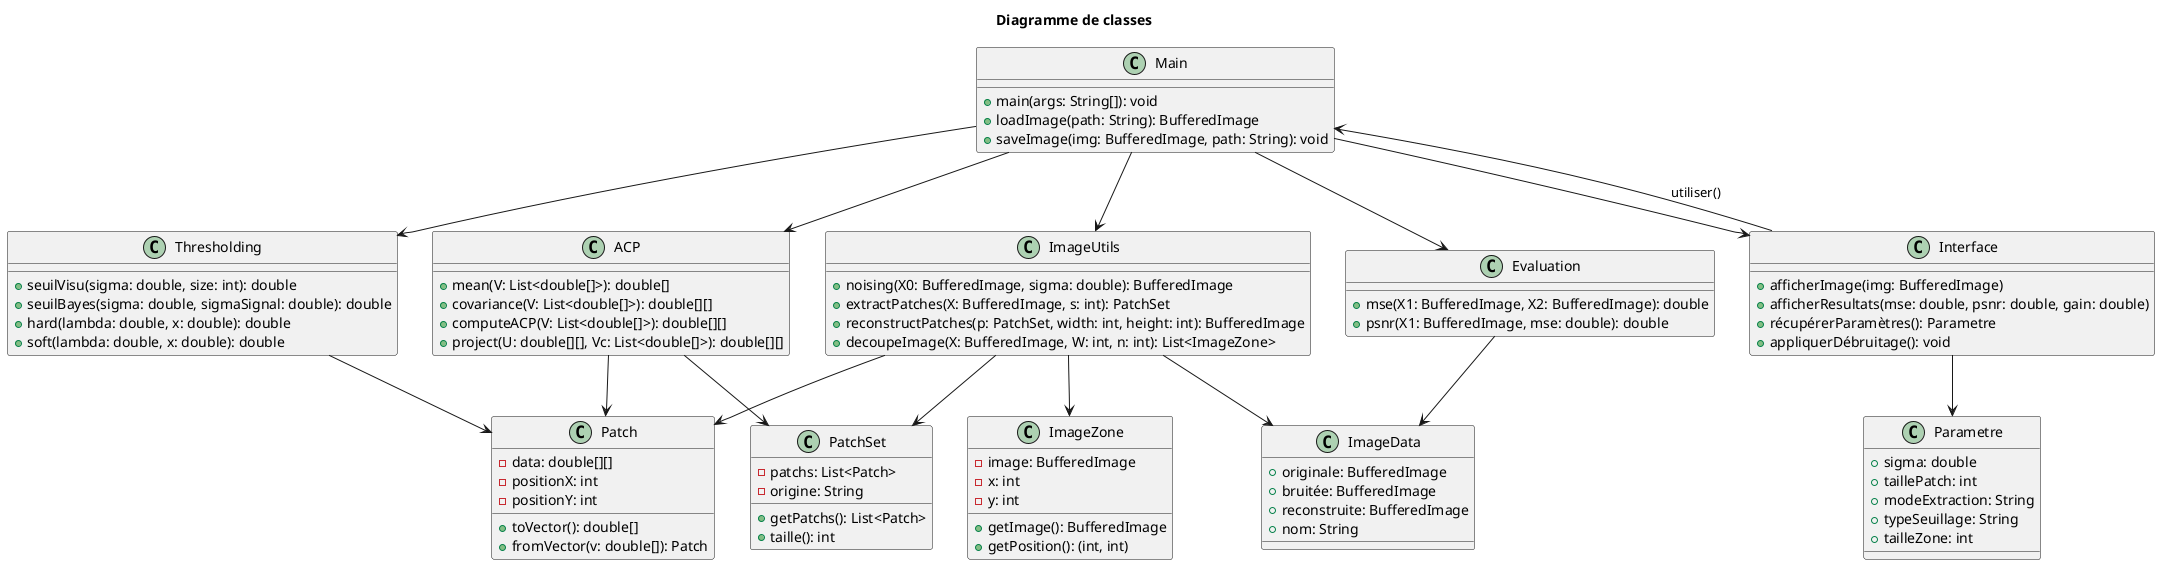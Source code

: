 @startuml
title Diagramme de classes

class Main {
  + main(args: String[]): void
  + loadImage(path: String): BufferedImage
  + saveImage(img: BufferedImage, path: String): void
}

class ImageUtils {
  + noising(X0: BufferedImage, sigma: double): BufferedImage
  + extractPatches(X: BufferedImage, s: int): PatchSet
  + reconstructPatches(p: PatchSet, width: int, height: int): BufferedImage
  + decoupeImage(X: BufferedImage, W: int, n: int): List<ImageZone>
}

class Patch {
  - data: double[][]
  - positionX: int
  - positionY: int
  + toVector(): double[]
  + fromVector(v: double[]): Patch
}

class PatchSet {
  - patchs: List<Patch>
  - origine: String
  + getPatchs(): List<Patch>
  + taille(): int
}

class ACP {
  + mean(V: List<double[]>): double[]
  + covariance(V: List<double[]>): double[][]
  + computeACP(V: List<double[]>): double[][]
  + project(U: double[][], Vc: List<double[]>): double[][]
}

class Thresholding {
  + seuilVisu(sigma: double, size: int): double
  + seuilBayes(sigma: double, sigmaSignal: double): double
  + hard(lambda: double, x: double): double
  + soft(lambda: double, x: double): double
}

class Evaluation {
  + mse(X1: BufferedImage, X2: BufferedImage): double
  + psnr(X1: BufferedImage, mse: double): double
}

class ImageZone {
  - image: BufferedImage
  - x: int
  - y: int
  + getImage(): BufferedImage
  + getPosition(): (int, int)
}

class Interface {
  + afficherImage(img: BufferedImage)
  + afficherResultats(mse: double, psnr: double, gain: double)
  + récupérerParamètres(): Parametre
  + appliquerDébruitage(): void
}

class Parametre {
  + sigma: double
  + taillePatch: int
  + modeExtraction: String
  + typeSeuillage: String
  + tailleZone: int
}

class ImageData {
  + originale: BufferedImage
  + bruitée: BufferedImage
  + reconstruite: BufferedImage
  + nom: String
}

' Relations
Main --> Interface
Main --> ImageUtils
Main --> ACP
Main --> Thresholding
Main --> Evaluation

Interface --> Parametre
Interface --> Main : utiliser()

ImageUtils --> Patch
ImageUtils --> PatchSet
ImageUtils --> ImageZone
ImageUtils --> ImageData

ACP --> Patch
ACP --> PatchSet

Thresholding --> Patch

Evaluation --> ImageData

@enduml


